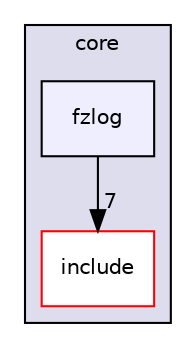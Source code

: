 digraph "core/fzlog" {
  compound=true
  node [ fontsize="10", fontname="Helvetica"];
  edge [ labelfontsize="10", labelfontname="Helvetica"];
  subgraph clusterdir_4270bfced15e0e73154b13468c7c9ad9 {
    graph [ bgcolor="#ddddee", pencolor="black", label="core" fontname="Helvetica", fontsize="10", URL="dir_4270bfced15e0e73154b13468c7c9ad9.html"]
  dir_24d671cfcbc5d5238a6bd565a49d198f [shape=box label="include" fillcolor="white" style="filled" color="red" URL="dir_24d671cfcbc5d5238a6bd565a49d198f.html"];
  dir_24f7e2d1096f59cdeee8f2c202e36901 [shape=box, label="fzlog", style="filled", fillcolor="#eeeeff", pencolor="black", URL="dir_24f7e2d1096f59cdeee8f2c202e36901.html"];
  }
  dir_24f7e2d1096f59cdeee8f2c202e36901->dir_24d671cfcbc5d5238a6bd565a49d198f [headlabel="7", labeldistance=1.5 headhref="dir_000008_000050.html"];
}
